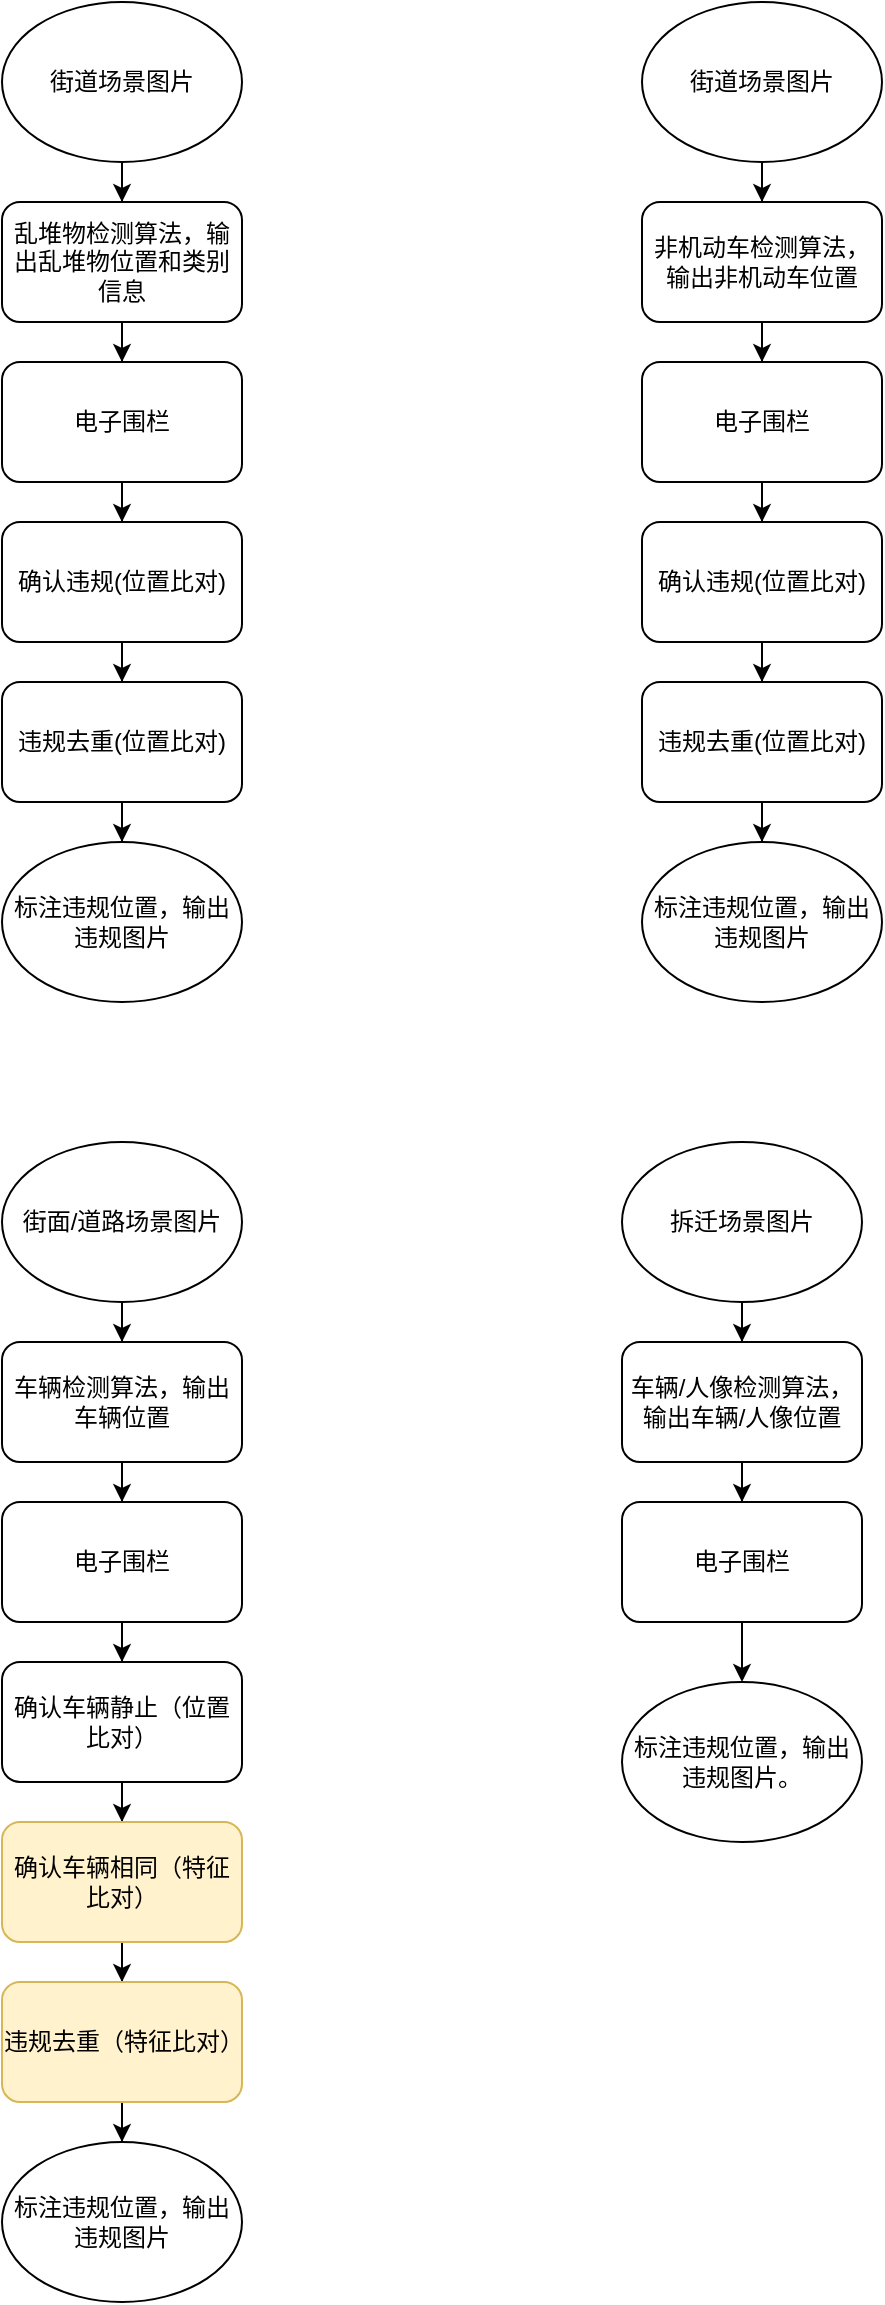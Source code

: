 <mxfile version="12.7.1" type="github">
  <diagram id="OZfdtp9g5h2HsJRxFgX0" name="Page-1">
    <mxGraphModel dx="1422" dy="769" grid="1" gridSize="10" guides="1" tooltips="1" connect="1" arrows="1" fold="1" page="1" pageScale="1" pageWidth="827" pageHeight="1169" math="0" shadow="0">
      <root>
        <mxCell id="0" />
        <mxCell id="1" parent="0" />
        <mxCell id="iyd3BKzEilnLs7ibcpve-11" style="edgeStyle=orthogonalEdgeStyle;rounded=0;orthogonalLoop=1;jettySize=auto;html=1;entryX=0.5;entryY=0;entryDx=0;entryDy=0;" edge="1" parent="1" source="iyd3BKzEilnLs7ibcpve-1" target="iyd3BKzEilnLs7ibcpve-10">
          <mxGeometry relative="1" as="geometry" />
        </mxCell>
        <mxCell id="iyd3BKzEilnLs7ibcpve-1" value="街道场景图片" style="ellipse;whiteSpace=wrap;html=1;" vertex="1" parent="1">
          <mxGeometry x="180" y="60" width="120" height="80" as="geometry" />
        </mxCell>
        <mxCell id="iyd3BKzEilnLs7ibcpve-7" style="edgeStyle=orthogonalEdgeStyle;rounded=0;orthogonalLoop=1;jettySize=auto;html=1;entryX=0.5;entryY=0;entryDx=0;entryDy=0;" edge="1" parent="1" source="iyd3BKzEilnLs7ibcpve-5" target="iyd3BKzEilnLs7ibcpve-6">
          <mxGeometry relative="1" as="geometry" />
        </mxCell>
        <mxCell id="iyd3BKzEilnLs7ibcpve-5" value="电子围栏" style="rounded=1;whiteSpace=wrap;html=1;" vertex="1" parent="1">
          <mxGeometry x="180" y="240" width="120" height="60" as="geometry" />
        </mxCell>
        <mxCell id="iyd3BKzEilnLs7ibcpve-9" style="edgeStyle=orthogonalEdgeStyle;rounded=0;orthogonalLoop=1;jettySize=auto;html=1;" edge="1" parent="1" source="iyd3BKzEilnLs7ibcpve-6" target="iyd3BKzEilnLs7ibcpve-8">
          <mxGeometry relative="1" as="geometry" />
        </mxCell>
        <mxCell id="iyd3BKzEilnLs7ibcpve-6" value="确认违规(位置比对)" style="rounded=1;whiteSpace=wrap;html=1;" vertex="1" parent="1">
          <mxGeometry x="180" y="320" width="120" height="60" as="geometry" />
        </mxCell>
        <mxCell id="iyd3BKzEilnLs7ibcpve-15" style="edgeStyle=orthogonalEdgeStyle;rounded=0;orthogonalLoop=1;jettySize=auto;html=1;entryX=0.5;entryY=0;entryDx=0;entryDy=0;" edge="1" parent="1" source="iyd3BKzEilnLs7ibcpve-8" target="iyd3BKzEilnLs7ibcpve-14">
          <mxGeometry relative="1" as="geometry" />
        </mxCell>
        <mxCell id="iyd3BKzEilnLs7ibcpve-8" value="违规去重(位置比对)" style="rounded=1;whiteSpace=wrap;html=1;" vertex="1" parent="1">
          <mxGeometry x="180" y="400" width="120" height="60" as="geometry" />
        </mxCell>
        <mxCell id="iyd3BKzEilnLs7ibcpve-12" style="edgeStyle=orthogonalEdgeStyle;rounded=0;orthogonalLoop=1;jettySize=auto;html=1;entryX=0.5;entryY=0;entryDx=0;entryDy=0;" edge="1" parent="1" source="iyd3BKzEilnLs7ibcpve-10" target="iyd3BKzEilnLs7ibcpve-5">
          <mxGeometry relative="1" as="geometry" />
        </mxCell>
        <mxCell id="iyd3BKzEilnLs7ibcpve-10" value="乱堆物检测算法，输出乱堆物位置和类别信息" style="rounded=1;whiteSpace=wrap;html=1;" vertex="1" parent="1">
          <mxGeometry x="180" y="160" width="120" height="60" as="geometry" />
        </mxCell>
        <mxCell id="iyd3BKzEilnLs7ibcpve-14" value="标注违规位置，输出违规图片" style="ellipse;whiteSpace=wrap;html=1;" vertex="1" parent="1">
          <mxGeometry x="180" y="480" width="120" height="80" as="geometry" />
        </mxCell>
        <mxCell id="iyd3BKzEilnLs7ibcpve-42" style="edgeStyle=orthogonalEdgeStyle;rounded=0;orthogonalLoop=1;jettySize=auto;html=1;entryX=0.5;entryY=0;entryDx=0;entryDy=0;" edge="1" parent="1" source="iyd3BKzEilnLs7ibcpve-43" target="iyd3BKzEilnLs7ibcpve-51">
          <mxGeometry relative="1" as="geometry" />
        </mxCell>
        <mxCell id="iyd3BKzEilnLs7ibcpve-43" value="街道场景图片" style="ellipse;whiteSpace=wrap;html=1;" vertex="1" parent="1">
          <mxGeometry x="500" y="60" width="120" height="80" as="geometry" />
        </mxCell>
        <mxCell id="iyd3BKzEilnLs7ibcpve-44" style="edgeStyle=orthogonalEdgeStyle;rounded=0;orthogonalLoop=1;jettySize=auto;html=1;entryX=0.5;entryY=0;entryDx=0;entryDy=0;" edge="1" parent="1" source="iyd3BKzEilnLs7ibcpve-45" target="iyd3BKzEilnLs7ibcpve-47">
          <mxGeometry relative="1" as="geometry" />
        </mxCell>
        <mxCell id="iyd3BKzEilnLs7ibcpve-45" value="电子围栏" style="rounded=1;whiteSpace=wrap;html=1;" vertex="1" parent="1">
          <mxGeometry x="500" y="240" width="120" height="60" as="geometry" />
        </mxCell>
        <mxCell id="iyd3BKzEilnLs7ibcpve-46" style="edgeStyle=orthogonalEdgeStyle;rounded=0;orthogonalLoop=1;jettySize=auto;html=1;" edge="1" parent="1" source="iyd3BKzEilnLs7ibcpve-47" target="iyd3BKzEilnLs7ibcpve-49">
          <mxGeometry relative="1" as="geometry" />
        </mxCell>
        <mxCell id="iyd3BKzEilnLs7ibcpve-47" value="确认违规(位置比对)" style="rounded=1;whiteSpace=wrap;html=1;" vertex="1" parent="1">
          <mxGeometry x="500" y="320" width="120" height="60" as="geometry" />
        </mxCell>
        <mxCell id="iyd3BKzEilnLs7ibcpve-48" style="edgeStyle=orthogonalEdgeStyle;rounded=0;orthogonalLoop=1;jettySize=auto;html=1;entryX=0.5;entryY=0;entryDx=0;entryDy=0;" edge="1" parent="1" source="iyd3BKzEilnLs7ibcpve-49" target="iyd3BKzEilnLs7ibcpve-52">
          <mxGeometry relative="1" as="geometry" />
        </mxCell>
        <mxCell id="iyd3BKzEilnLs7ibcpve-49" value="违规去重(位置比对)" style="rounded=1;whiteSpace=wrap;html=1;" vertex="1" parent="1">
          <mxGeometry x="500" y="400" width="120" height="60" as="geometry" />
        </mxCell>
        <mxCell id="iyd3BKzEilnLs7ibcpve-50" style="edgeStyle=orthogonalEdgeStyle;rounded=0;orthogonalLoop=1;jettySize=auto;html=1;entryX=0.5;entryY=0;entryDx=0;entryDy=0;" edge="1" parent="1" source="iyd3BKzEilnLs7ibcpve-51" target="iyd3BKzEilnLs7ibcpve-45">
          <mxGeometry relative="1" as="geometry" />
        </mxCell>
        <mxCell id="iyd3BKzEilnLs7ibcpve-51" value="非机动车检测算法，输出非机动车位置" style="rounded=1;whiteSpace=wrap;html=1;" vertex="1" parent="1">
          <mxGeometry x="500" y="160" width="120" height="60" as="geometry" />
        </mxCell>
        <mxCell id="iyd3BKzEilnLs7ibcpve-52" value="标注违规位置，输出违规图片" style="ellipse;whiteSpace=wrap;html=1;" vertex="1" parent="1">
          <mxGeometry x="500" y="480" width="120" height="80" as="geometry" />
        </mxCell>
        <mxCell id="iyd3BKzEilnLs7ibcpve-56" style="edgeStyle=orthogonalEdgeStyle;rounded=0;orthogonalLoop=1;jettySize=auto;html=1;entryX=0.5;entryY=0;entryDx=0;entryDy=0;" edge="1" parent="1" source="iyd3BKzEilnLs7ibcpve-53" target="iyd3BKzEilnLs7ibcpve-55">
          <mxGeometry relative="1" as="geometry" />
        </mxCell>
        <mxCell id="iyd3BKzEilnLs7ibcpve-53" value="街面/道路场景图片" style="ellipse;whiteSpace=wrap;html=1;" vertex="1" parent="1">
          <mxGeometry x="180" y="630" width="120" height="80" as="geometry" />
        </mxCell>
        <mxCell id="iyd3BKzEilnLs7ibcpve-58" style="edgeStyle=orthogonalEdgeStyle;rounded=0;orthogonalLoop=1;jettySize=auto;html=1;entryX=0.5;entryY=0;entryDx=0;entryDy=0;" edge="1" parent="1" source="iyd3BKzEilnLs7ibcpve-55" target="iyd3BKzEilnLs7ibcpve-57">
          <mxGeometry relative="1" as="geometry" />
        </mxCell>
        <mxCell id="iyd3BKzEilnLs7ibcpve-55" value="车辆检测算法，输出车辆位置" style="rounded=1;whiteSpace=wrap;html=1;" vertex="1" parent="1">
          <mxGeometry x="180" y="730" width="120" height="60" as="geometry" />
        </mxCell>
        <mxCell id="iyd3BKzEilnLs7ibcpve-60" style="edgeStyle=orthogonalEdgeStyle;rounded=0;orthogonalLoop=1;jettySize=auto;html=1;entryX=0.5;entryY=0;entryDx=0;entryDy=0;" edge="1" parent="1" source="iyd3BKzEilnLs7ibcpve-57" target="iyd3BKzEilnLs7ibcpve-59">
          <mxGeometry relative="1" as="geometry" />
        </mxCell>
        <mxCell id="iyd3BKzEilnLs7ibcpve-57" value="电子围栏" style="rounded=1;whiteSpace=wrap;html=1;" vertex="1" parent="1">
          <mxGeometry x="180" y="810" width="120" height="60" as="geometry" />
        </mxCell>
        <mxCell id="iyd3BKzEilnLs7ibcpve-62" style="edgeStyle=orthogonalEdgeStyle;rounded=0;orthogonalLoop=1;jettySize=auto;html=1;entryX=0.5;entryY=0;entryDx=0;entryDy=0;" edge="1" parent="1" source="iyd3BKzEilnLs7ibcpve-59" target="iyd3BKzEilnLs7ibcpve-61">
          <mxGeometry relative="1" as="geometry" />
        </mxCell>
        <mxCell id="iyd3BKzEilnLs7ibcpve-59" value="确认车辆静止（位置比对）" style="rounded=1;whiteSpace=wrap;html=1;" vertex="1" parent="1">
          <mxGeometry x="180" y="890" width="120" height="60" as="geometry" />
        </mxCell>
        <mxCell id="iyd3BKzEilnLs7ibcpve-64" style="edgeStyle=orthogonalEdgeStyle;rounded=0;orthogonalLoop=1;jettySize=auto;html=1;entryX=0.5;entryY=0;entryDx=0;entryDy=0;" edge="1" parent="1" source="iyd3BKzEilnLs7ibcpve-61" target="iyd3BKzEilnLs7ibcpve-63">
          <mxGeometry relative="1" as="geometry" />
        </mxCell>
        <mxCell id="iyd3BKzEilnLs7ibcpve-61" value="确认车辆相同（特征比对）" style="rounded=1;whiteSpace=wrap;html=1;fillColor=#fff2cc;strokeColor=#d6b656;" vertex="1" parent="1">
          <mxGeometry x="180" y="970" width="120" height="60" as="geometry" />
        </mxCell>
        <mxCell id="iyd3BKzEilnLs7ibcpve-66" style="edgeStyle=orthogonalEdgeStyle;rounded=0;orthogonalLoop=1;jettySize=auto;html=1;" edge="1" parent="1" source="iyd3BKzEilnLs7ibcpve-63" target="iyd3BKzEilnLs7ibcpve-65">
          <mxGeometry relative="1" as="geometry" />
        </mxCell>
        <mxCell id="iyd3BKzEilnLs7ibcpve-63" value="违规去重（特征比对）" style="rounded=1;whiteSpace=wrap;html=1;fillColor=#fff2cc;strokeColor=#d6b656;" vertex="1" parent="1">
          <mxGeometry x="180" y="1050" width="120" height="60" as="geometry" />
        </mxCell>
        <mxCell id="iyd3BKzEilnLs7ibcpve-65" value="标注违规位置，输出违规图片" style="ellipse;whiteSpace=wrap;html=1;" vertex="1" parent="1">
          <mxGeometry x="180" y="1130" width="120" height="80" as="geometry" />
        </mxCell>
        <mxCell id="iyd3BKzEilnLs7ibcpve-69" style="edgeStyle=orthogonalEdgeStyle;rounded=0;orthogonalLoop=1;jettySize=auto;html=1;" edge="1" parent="1" source="iyd3BKzEilnLs7ibcpve-67" target="iyd3BKzEilnLs7ibcpve-68">
          <mxGeometry relative="1" as="geometry" />
        </mxCell>
        <mxCell id="iyd3BKzEilnLs7ibcpve-67" value="拆迁场景图片" style="ellipse;whiteSpace=wrap;html=1;" vertex="1" parent="1">
          <mxGeometry x="490" y="630" width="120" height="80" as="geometry" />
        </mxCell>
        <mxCell id="iyd3BKzEilnLs7ibcpve-71" style="edgeStyle=orthogonalEdgeStyle;rounded=0;orthogonalLoop=1;jettySize=auto;html=1;entryX=0.5;entryY=0;entryDx=0;entryDy=0;" edge="1" parent="1" source="iyd3BKzEilnLs7ibcpve-68" target="iyd3BKzEilnLs7ibcpve-70">
          <mxGeometry relative="1" as="geometry" />
        </mxCell>
        <mxCell id="iyd3BKzEilnLs7ibcpve-68" value="车辆/人像检测算法，输出车辆/人像位置" style="rounded=1;whiteSpace=wrap;html=1;" vertex="1" parent="1">
          <mxGeometry x="490" y="730" width="120" height="60" as="geometry" />
        </mxCell>
        <mxCell id="iyd3BKzEilnLs7ibcpve-73" style="edgeStyle=orthogonalEdgeStyle;rounded=0;orthogonalLoop=1;jettySize=auto;html=1;entryX=0.5;entryY=0;entryDx=0;entryDy=0;" edge="1" parent="1" source="iyd3BKzEilnLs7ibcpve-70" target="iyd3BKzEilnLs7ibcpve-72">
          <mxGeometry relative="1" as="geometry" />
        </mxCell>
        <mxCell id="iyd3BKzEilnLs7ibcpve-70" value="电子围栏" style="rounded=1;whiteSpace=wrap;html=1;" vertex="1" parent="1">
          <mxGeometry x="490" y="810" width="120" height="60" as="geometry" />
        </mxCell>
        <mxCell id="iyd3BKzEilnLs7ibcpve-72" value="标注违规位置，输出违规图片。" style="ellipse;whiteSpace=wrap;html=1;" vertex="1" parent="1">
          <mxGeometry x="490" y="900" width="120" height="80" as="geometry" />
        </mxCell>
      </root>
    </mxGraphModel>
  </diagram>
</mxfile>
